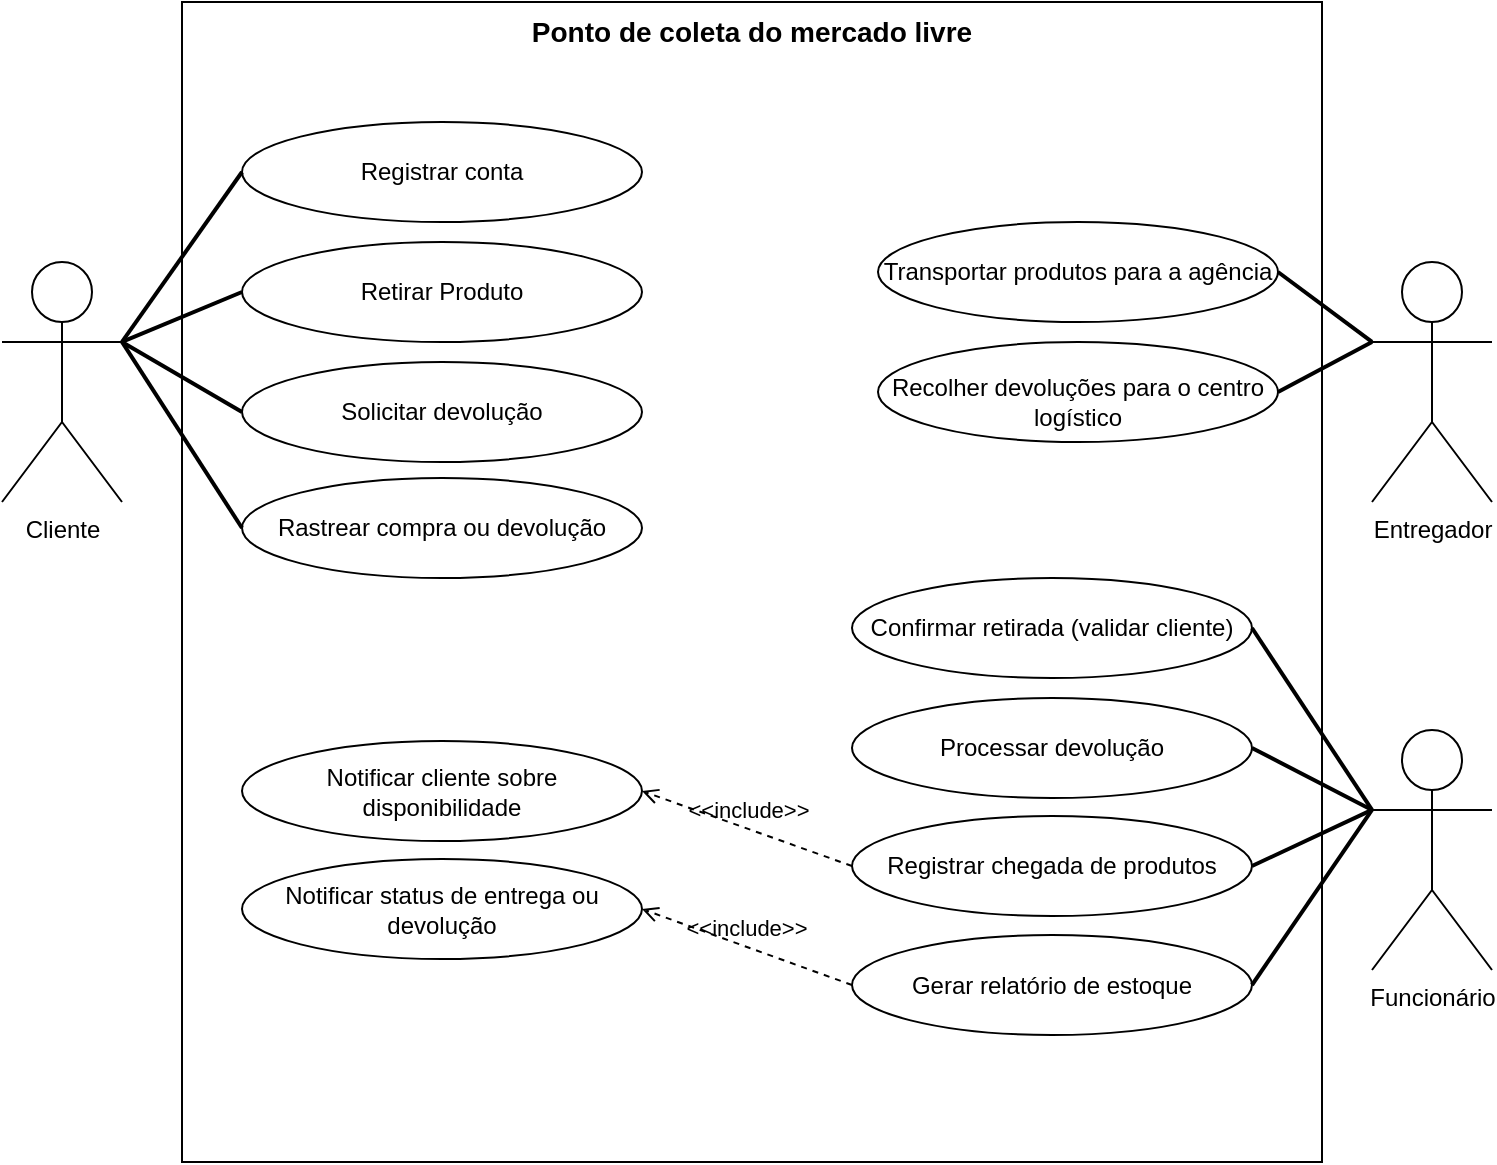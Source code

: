 <mxfile version="26.1.1">
  <diagram name="Página-1" id="jd6p-t7Q6WH0l8BRLF6l">
    <mxGraphModel dx="1061" dy="547" grid="1" gridSize="10" guides="1" tooltips="1" connect="1" arrows="1" fold="1" page="1" pageScale="1" pageWidth="827" pageHeight="1169" math="0" shadow="0">
      <root>
        <mxCell id="0" />
        <mxCell id="1" parent="0" />
        <mxCell id="FeEFCU1vYZjdTVe1Qur_-5" value="Ponto de coleta do mercado livre" style="rounded=0;whiteSpace=wrap;html=1;verticalAlign=top;fontSize=14;fontStyle=1" parent="1" vertex="1">
          <mxGeometry x="110" y="10" width="570" height="580" as="geometry" />
        </mxCell>
        <mxCell id="JjyXnd0NtbJhpBLhwNoX-1" value="Funcionário" style="shape=umlActor;verticalLabelPosition=bottom;verticalAlign=top;html=1;outlineConnect=0;" parent="1" vertex="1">
          <mxGeometry x="705" y="374" width="60" height="120" as="geometry" />
        </mxCell>
        <mxCell id="JjyXnd0NtbJhpBLhwNoX-2" value="Entregador" style="shape=umlActor;verticalLabelPosition=bottom;verticalAlign=top;html=1;outlineConnect=0;" parent="1" vertex="1">
          <mxGeometry x="705" y="140" width="60" height="120" as="geometry" />
        </mxCell>
        <mxCell id="JjyXnd0NtbJhpBLhwNoX-3" value="Cliente" style="shape=umlActor;verticalLabelPosition=bottom;verticalAlign=top;html=1;outlineConnect=0;" parent="1" vertex="1">
          <mxGeometry x="20" y="140" width="60" height="120" as="geometry" />
        </mxCell>
        <mxCell id="JjyXnd0NtbJhpBLhwNoX-4" value="Registrar conta" style="ellipse;whiteSpace=wrap;html=1;" parent="1" vertex="1">
          <mxGeometry x="140" y="70" width="200" height="50" as="geometry" />
        </mxCell>
        <mxCell id="JjyXnd0NtbJhpBLhwNoX-6" value="Retirar Produto" style="ellipse;whiteSpace=wrap;html=1;" parent="1" vertex="1">
          <mxGeometry x="140" y="130" width="200" height="50" as="geometry" />
        </mxCell>
        <mxCell id="JjyXnd0NtbJhpBLhwNoX-7" value="Solicitar devolução" style="ellipse;whiteSpace=wrap;html=1;" parent="1" vertex="1">
          <mxGeometry x="140" y="190" width="200" height="50" as="geometry" />
        </mxCell>
        <mxCell id="JjyXnd0NtbJhpBLhwNoX-8" value="Registrar chegada de produtos" style="ellipse;whiteSpace=wrap;html=1;" parent="1" vertex="1">
          <mxGeometry x="445" y="417" width="200" height="50" as="geometry" />
        </mxCell>
        <mxCell id="JjyXnd0NtbJhpBLhwNoX-9" value="Confirmar retirada (validar cliente)" style="ellipse;whiteSpace=wrap;html=1;" parent="1" vertex="1">
          <mxGeometry x="445" y="298" width="200" height="50" as="geometry" />
        </mxCell>
        <mxCell id="JjyXnd0NtbJhpBLhwNoX-10" value="Processar devolução" style="ellipse;whiteSpace=wrap;html=1;" parent="1" vertex="1">
          <mxGeometry x="445" y="358" width="200" height="50" as="geometry" />
        </mxCell>
        <mxCell id="JjyXnd0NtbJhpBLhwNoX-11" value="Transportar produtos para a agência" style="ellipse;whiteSpace=wrap;html=1;spacingTop=0;" parent="1" vertex="1">
          <mxGeometry x="458" y="120" width="200" height="50" as="geometry" />
        </mxCell>
        <mxCell id="JjyXnd0NtbJhpBLhwNoX-12" value="Recolher devoluções para o centro logístico" style="ellipse;whiteSpace=wrap;html=1;spacingTop=10;" parent="1" vertex="1">
          <mxGeometry x="458" y="180" width="200" height="50" as="geometry" />
        </mxCell>
        <mxCell id="JjyXnd0NtbJhpBLhwNoX-21" value="Notificar status de entrega ou devolução" style="ellipse;whiteSpace=wrap;html=1;" parent="1" vertex="1">
          <mxGeometry x="140" y="438.5" width="200" height="50" as="geometry" />
        </mxCell>
        <mxCell id="JjyXnd0NtbJhpBLhwNoX-28" value="Gerar relatório de estoque" style="ellipse;whiteSpace=wrap;html=1;" parent="1" vertex="1">
          <mxGeometry x="445" y="476.5" width="200" height="50" as="geometry" />
        </mxCell>
        <mxCell id="JjyXnd0NtbJhpBLhwNoX-29" value="Rastrear compra ou devolução" style="ellipse;whiteSpace=wrap;html=1;" parent="1" vertex="1">
          <mxGeometry x="140" y="248" width="200" height="50" as="geometry" />
        </mxCell>
        <mxCell id="JjyXnd0NtbJhpBLhwNoX-30" value="Notificar cliente sobre disponibilidade" style="ellipse;whiteSpace=wrap;html=1;" parent="1" vertex="1">
          <mxGeometry x="140" y="379.5" width="200" height="50" as="geometry" />
        </mxCell>
        <mxCell id="FeEFCU1vYZjdTVe1Qur_-7" value="" style="endArrow=none;html=1;rounded=0;exitX=0;exitY=0.333;exitDx=0;exitDy=0;exitPerimeter=0;entryX=1;entryY=0.5;entryDx=0;entryDy=0;strokeWidth=2;" parent="1" source="JjyXnd0NtbJhpBLhwNoX-1" target="JjyXnd0NtbJhpBLhwNoX-8" edge="1">
          <mxGeometry width="50" height="50" relative="1" as="geometry">
            <mxPoint x="828" y="564" as="sourcePoint" />
            <mxPoint x="878" y="514" as="targetPoint" />
          </mxGeometry>
        </mxCell>
        <mxCell id="FeEFCU1vYZjdTVe1Qur_-8" value="" style="endArrow=none;html=1;rounded=0;exitX=0;exitY=0.333;exitDx=0;exitDy=0;exitPerimeter=0;entryX=1;entryY=0.5;entryDx=0;entryDy=0;strokeWidth=2;" parent="1" source="JjyXnd0NtbJhpBLhwNoX-1" target="JjyXnd0NtbJhpBLhwNoX-9" edge="1">
          <mxGeometry width="50" height="50" relative="1" as="geometry">
            <mxPoint x="398" y="379" as="sourcePoint" />
            <mxPoint x="523" y="360" as="targetPoint" />
          </mxGeometry>
        </mxCell>
        <mxCell id="FeEFCU1vYZjdTVe1Qur_-9" value="" style="endArrow=none;html=1;rounded=0;exitX=0;exitY=0.333;exitDx=0;exitDy=0;exitPerimeter=0;entryX=1;entryY=0.5;entryDx=0;entryDy=0;strokeWidth=2;" parent="1" source="JjyXnd0NtbJhpBLhwNoX-1" target="JjyXnd0NtbJhpBLhwNoX-10" edge="1">
          <mxGeometry width="50" height="50" relative="1" as="geometry">
            <mxPoint x="408" y="389" as="sourcePoint" />
            <mxPoint x="533" y="370" as="targetPoint" />
          </mxGeometry>
        </mxCell>
        <mxCell id="FeEFCU1vYZjdTVe1Qur_-14" value="" style="endArrow=none;html=1;rounded=0;exitX=1;exitY=0.333;exitDx=0;exitDy=0;exitPerimeter=0;entryX=0;entryY=0.5;entryDx=0;entryDy=0;strokeWidth=2;" parent="1" source="JjyXnd0NtbJhpBLhwNoX-3" target="JjyXnd0NtbJhpBLhwNoX-4" edge="1">
          <mxGeometry width="50" height="50" relative="1" as="geometry">
            <mxPoint x="80" y="471" as="sourcePoint" />
            <mxPoint x="150" y="386" as="targetPoint" />
          </mxGeometry>
        </mxCell>
        <mxCell id="FeEFCU1vYZjdTVe1Qur_-15" value="" style="endArrow=none;html=1;rounded=0;exitX=1;exitY=0.333;exitDx=0;exitDy=0;exitPerimeter=0;entryX=0;entryY=0.5;entryDx=0;entryDy=0;strokeWidth=2;" parent="1" source="JjyXnd0NtbJhpBLhwNoX-3" target="JjyXnd0NtbJhpBLhwNoX-6" edge="1">
          <mxGeometry width="50" height="50" relative="1" as="geometry">
            <mxPoint x="80" y="170" as="sourcePoint" />
            <mxPoint x="150" y="105" as="targetPoint" />
          </mxGeometry>
        </mxCell>
        <mxCell id="FeEFCU1vYZjdTVe1Qur_-16" value="" style="endArrow=none;html=1;rounded=0;exitX=1;exitY=0.333;exitDx=0;exitDy=0;exitPerimeter=0;entryX=0;entryY=0.5;entryDx=0;entryDy=0;strokeWidth=2;" parent="1" source="JjyXnd0NtbJhpBLhwNoX-3" target="JjyXnd0NtbJhpBLhwNoX-7" edge="1">
          <mxGeometry width="50" height="50" relative="1" as="geometry">
            <mxPoint x="90" y="180" as="sourcePoint" />
            <mxPoint x="160" y="115" as="targetPoint" />
          </mxGeometry>
        </mxCell>
        <mxCell id="FeEFCU1vYZjdTVe1Qur_-17" value="" style="endArrow=none;html=1;rounded=0;exitX=1;exitY=0.333;exitDx=0;exitDy=0;exitPerimeter=0;entryX=0;entryY=0.5;entryDx=0;entryDy=0;strokeWidth=2;" parent="1" source="JjyXnd0NtbJhpBLhwNoX-3" target="JjyXnd0NtbJhpBLhwNoX-29" edge="1">
          <mxGeometry width="50" height="50" relative="1" as="geometry">
            <mxPoint x="100" y="190" as="sourcePoint" />
            <mxPoint x="170" y="125" as="targetPoint" />
          </mxGeometry>
        </mxCell>
        <mxCell id="FeEFCU1vYZjdTVe1Qur_-22" value="" style="endArrow=none;html=1;rounded=0;exitX=1;exitY=0.5;exitDx=0;exitDy=0;entryX=0;entryY=0.333;entryDx=0;entryDy=0;strokeWidth=2;entryPerimeter=0;" parent="1" source="JjyXnd0NtbJhpBLhwNoX-12" target="JjyXnd0NtbJhpBLhwNoX-2" edge="1">
          <mxGeometry width="50" height="50" relative="1" as="geometry">
            <mxPoint x="745" y="506" as="sourcePoint" />
            <mxPoint x="698" y="416" as="targetPoint" />
          </mxGeometry>
        </mxCell>
        <mxCell id="FeEFCU1vYZjdTVe1Qur_-23" value="" style="endArrow=none;html=1;rounded=0;exitX=1;exitY=0.5;exitDx=0;exitDy=0;strokeWidth=2;entryX=0;entryY=0.333;entryDx=0;entryDy=0;entryPerimeter=0;" parent="1" source="JjyXnd0NtbJhpBLhwNoX-11" target="JjyXnd0NtbJhpBLhwNoX-2" edge="1">
          <mxGeometry width="50" height="50" relative="1" as="geometry">
            <mxPoint x="695" y="356" as="sourcePoint" />
            <mxPoint x="675" y="190" as="targetPoint" />
          </mxGeometry>
        </mxCell>
        <mxCell id="FeEFCU1vYZjdTVe1Qur_-30" value="" style="endArrow=none;html=1;rounded=0;exitX=0;exitY=0.333;exitDx=0;exitDy=0;exitPerimeter=0;entryX=1;entryY=0.5;entryDx=0;entryDy=0;strokeWidth=2;" parent="1" source="JjyXnd0NtbJhpBLhwNoX-1" target="JjyXnd0NtbJhpBLhwNoX-28" edge="1">
          <mxGeometry width="50" height="50" relative="1" as="geometry">
            <mxPoint x="715" y="437" as="sourcePoint" />
            <mxPoint x="655" y="424" as="targetPoint" />
          </mxGeometry>
        </mxCell>
        <mxCell id="1OrqYDlCutkP4eEMiDRL-5" value="&amp;lt;&amp;lt;include&amp;gt;&amp;gt;" style="html=1;verticalAlign=bottom;labelBackgroundColor=none;endArrow=open;endFill=0;dashed=1;rounded=0;exitX=0;exitY=0.5;exitDx=0;exitDy=0;entryX=1;entryY=0.5;entryDx=0;entryDy=0;" edge="1" parent="1" source="JjyXnd0NtbJhpBLhwNoX-8" target="JjyXnd0NtbJhpBLhwNoX-30">
          <mxGeometry width="160" relative="1" as="geometry">
            <mxPoint x="350" y="225" as="sourcePoint" />
            <mxPoint x="455" y="393" as="targetPoint" />
          </mxGeometry>
        </mxCell>
        <mxCell id="1OrqYDlCutkP4eEMiDRL-6" value="&amp;lt;&amp;lt;include&amp;gt;&amp;gt;" style="html=1;verticalAlign=bottom;labelBackgroundColor=none;endArrow=open;endFill=0;dashed=1;rounded=0;exitX=0;exitY=0.5;exitDx=0;exitDy=0;entryX=1;entryY=0.5;entryDx=0;entryDy=0;" edge="1" parent="1" source="JjyXnd0NtbJhpBLhwNoX-28" target="JjyXnd0NtbJhpBLhwNoX-21">
          <mxGeometry width="160" relative="1" as="geometry">
            <mxPoint x="455" y="452" as="sourcePoint" />
            <mxPoint x="350" y="415" as="targetPoint" />
          </mxGeometry>
        </mxCell>
      </root>
    </mxGraphModel>
  </diagram>
</mxfile>
